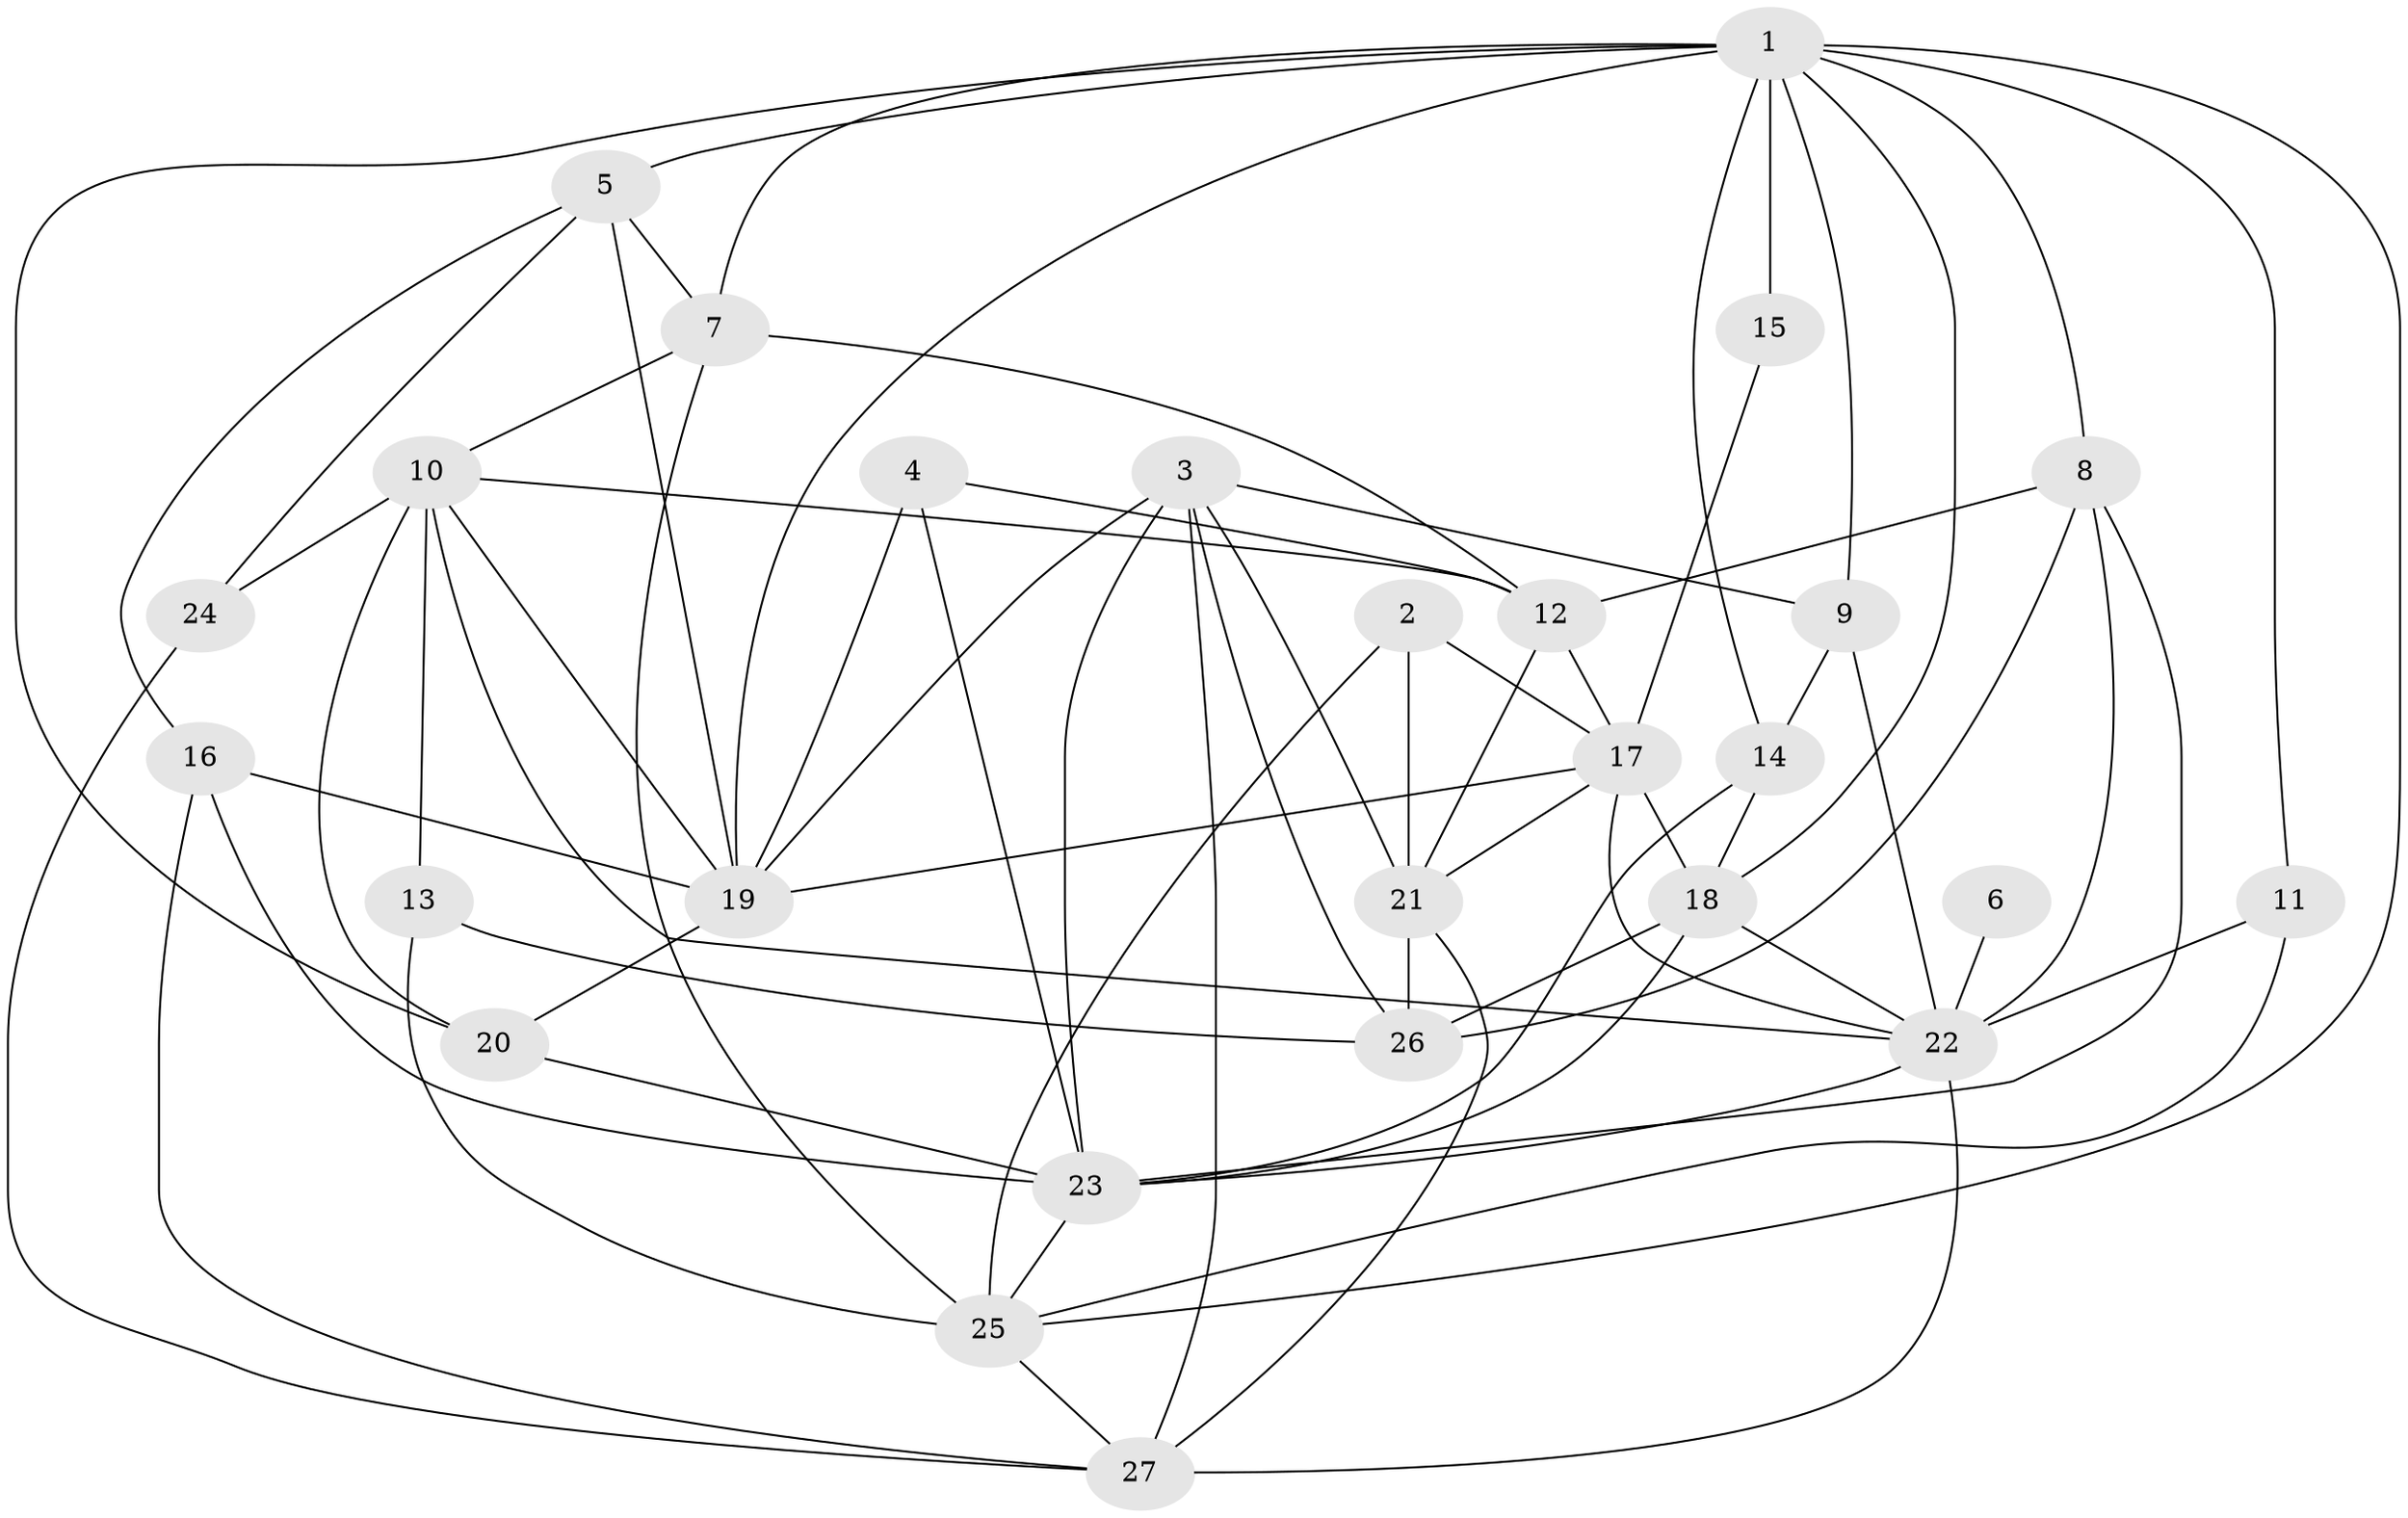 // original degree distribution, {5: 0.16981132075471697, 8: 0.03773584905660377, 4: 0.2830188679245283, 3: 0.20754716981132076, 6: 0.07547169811320754, 2: 0.18867924528301888, 7: 0.03773584905660377}
// Generated by graph-tools (version 1.1) at 2025/50/03/09/25 03:50:02]
// undirected, 27 vertices, 71 edges
graph export_dot {
graph [start="1"]
  node [color=gray90,style=filled];
  1;
  2;
  3;
  4;
  5;
  6;
  7;
  8;
  9;
  10;
  11;
  12;
  13;
  14;
  15;
  16;
  17;
  18;
  19;
  20;
  21;
  22;
  23;
  24;
  25;
  26;
  27;
  1 -- 5 [weight=1.0];
  1 -- 7 [weight=1.0];
  1 -- 8 [weight=1.0];
  1 -- 9 [weight=1.0];
  1 -- 11 [weight=1.0];
  1 -- 14 [weight=1.0];
  1 -- 15 [weight=1.0];
  1 -- 18 [weight=1.0];
  1 -- 19 [weight=1.0];
  1 -- 20 [weight=1.0];
  1 -- 25 [weight=1.0];
  2 -- 17 [weight=1.0];
  2 -- 21 [weight=1.0];
  2 -- 25 [weight=1.0];
  3 -- 9 [weight=1.0];
  3 -- 19 [weight=1.0];
  3 -- 21 [weight=1.0];
  3 -- 23 [weight=1.0];
  3 -- 26 [weight=1.0];
  3 -- 27 [weight=1.0];
  4 -- 12 [weight=1.0];
  4 -- 19 [weight=1.0];
  4 -- 23 [weight=1.0];
  5 -- 7 [weight=1.0];
  5 -- 16 [weight=1.0];
  5 -- 19 [weight=1.0];
  5 -- 24 [weight=1.0];
  6 -- 22 [weight=2.0];
  7 -- 10 [weight=1.0];
  7 -- 12 [weight=1.0];
  7 -- 25 [weight=1.0];
  8 -- 12 [weight=1.0];
  8 -- 22 [weight=1.0];
  8 -- 23 [weight=2.0];
  8 -- 26 [weight=1.0];
  9 -- 14 [weight=1.0];
  9 -- 22 [weight=1.0];
  10 -- 12 [weight=1.0];
  10 -- 13 [weight=1.0];
  10 -- 19 [weight=1.0];
  10 -- 20 [weight=1.0];
  10 -- 22 [weight=1.0];
  10 -- 24 [weight=1.0];
  11 -- 22 [weight=2.0];
  11 -- 25 [weight=1.0];
  12 -- 17 [weight=1.0];
  12 -- 21 [weight=1.0];
  13 -- 25 [weight=2.0];
  13 -- 26 [weight=1.0];
  14 -- 18 [weight=1.0];
  14 -- 23 [weight=1.0];
  15 -- 17 [weight=1.0];
  16 -- 19 [weight=1.0];
  16 -- 23 [weight=1.0];
  16 -- 27 [weight=1.0];
  17 -- 18 [weight=1.0];
  17 -- 19 [weight=1.0];
  17 -- 21 [weight=1.0];
  17 -- 22 [weight=1.0];
  18 -- 22 [weight=2.0];
  18 -- 23 [weight=1.0];
  18 -- 26 [weight=1.0];
  19 -- 20 [weight=1.0];
  20 -- 23 [weight=1.0];
  21 -- 26 [weight=1.0];
  21 -- 27 [weight=1.0];
  22 -- 23 [weight=1.0];
  22 -- 27 [weight=1.0];
  23 -- 25 [weight=1.0];
  24 -- 27 [weight=1.0];
  25 -- 27 [weight=1.0];
}
